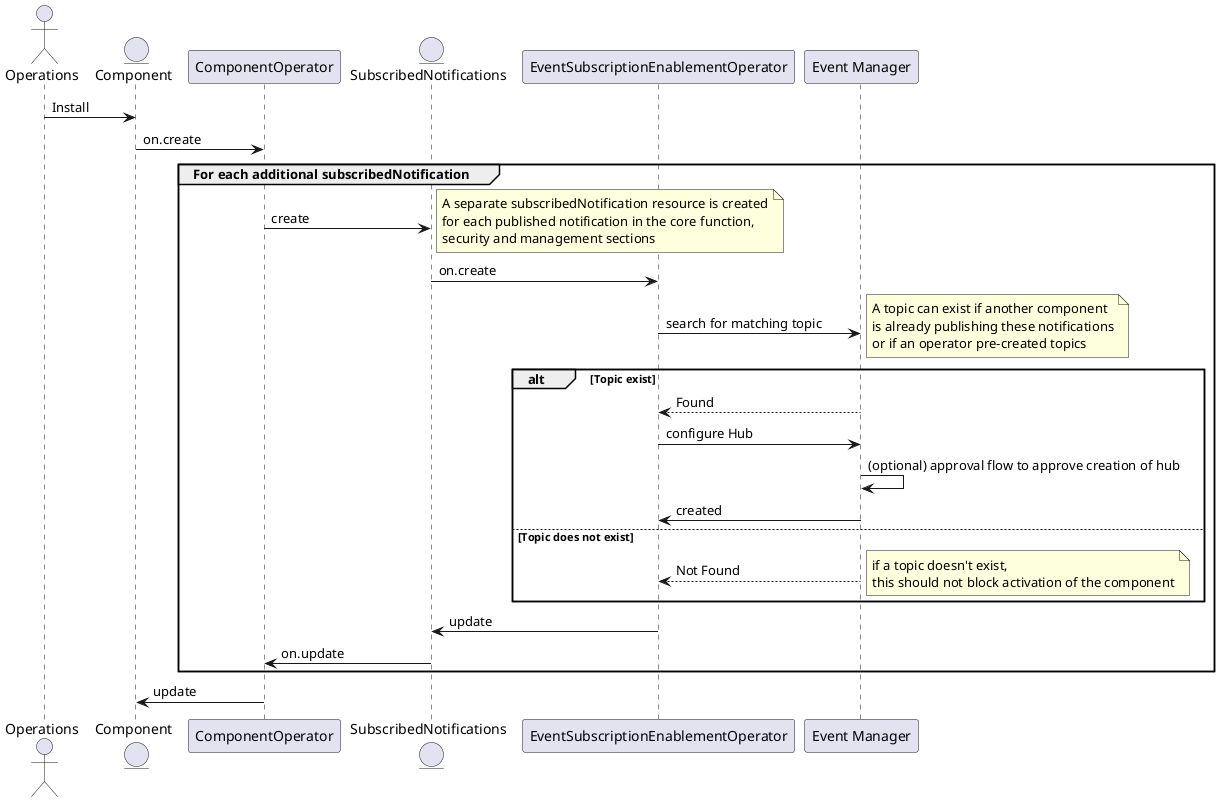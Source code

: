 @startuml

actor Operations
entity Component
participant ComponentOperator
entity SubscribedNotifications
participant EventSubscriptionEnablementOperator
participant "Event Manager" as TMFC019

Component <- Operations : Install
Component -> ComponentOperator: on.create 
group For each additional subscribedNotification
ComponentOperator -> SubscribedNotifications: create
note right
    A separate subscribedNotification resource is created
    for each published notification in the core function,
    security and management sections
end note
    SubscribedNotifications -> EventSubscriptionEnablementOperator: on.create
    EventSubscriptionEnablementOperator -> TMFC019: search for matching topic
    note right
    	A topic can exist if another component
    	is already publishing these notifications
    	or if an operator pre-created topics
    end note
    alt Topic exist
    	EventSubscriptionEnablementOperator <-- TMFC019: Found
    	EventSubscriptionEnablementOperator -> TMFC019 : configure Hub
    	TMFC019 -> TMFC019: (optional) approval flow to approve creation of hub
    	EventSubscriptionEnablementOperator <- TMFC019 : created
    else Topic does not exist
     	EventSubscriptionEnablementOperator <-- TMFC019: Not Found
        note right
            if a topic doesn't exist,
            this should not block activation of the component
        end note
    end alt
    SubscribedNotifications <- EventSubscriptionEnablementOperator: update
    ComponentOperator <- SubscribedNotifications: on.update
end
Component <- ComponentOperator: update

@enduml